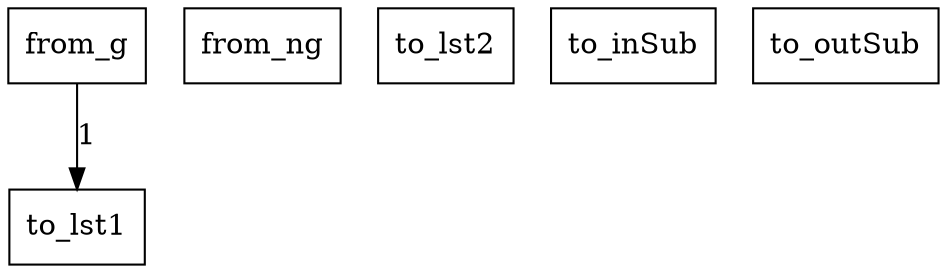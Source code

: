 digraph {
    graph [rankdir=TB
          ,bgcolor=transparent];
    node [shape=box
         ,fillcolor=white
         ,style=filled];
    0 [label=<from_g>];
    1 [label=<from_ng>];
    2 [label=<to_lst1>];
    3 [label=<to_lst2>];
    4 [label=<to_inSub>];
    5 [label=<to_outSub>];
    0 -> 2 [label=1];
}